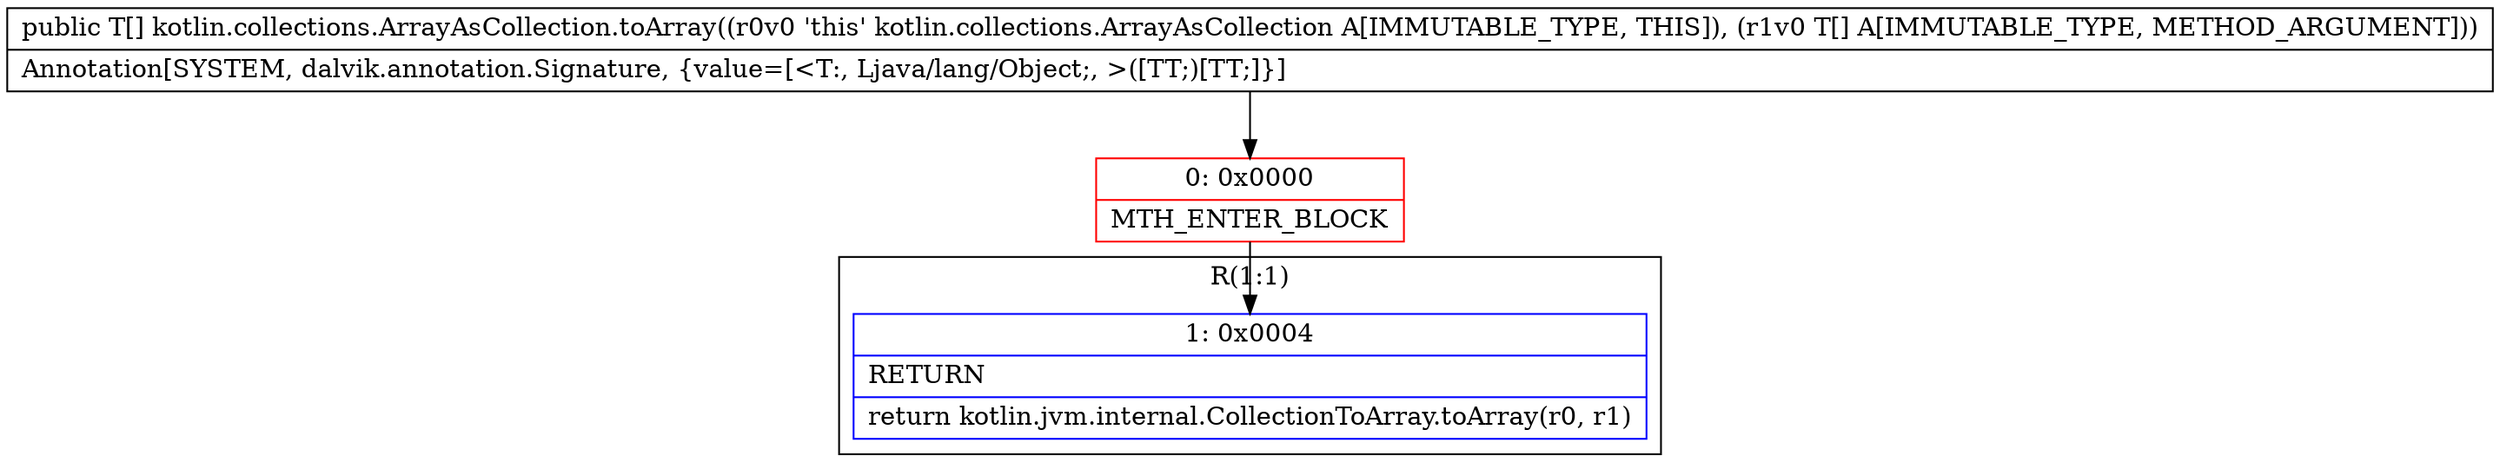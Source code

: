 digraph "CFG forkotlin.collections.ArrayAsCollection.toArray([Ljava\/lang\/Object;)[Ljava\/lang\/Object;" {
subgraph cluster_Region_1405805921 {
label = "R(1:1)";
node [shape=record,color=blue];
Node_1 [shape=record,label="{1\:\ 0x0004|RETURN\l|return kotlin.jvm.internal.CollectionToArray.toArray(r0, r1)\l}"];
}
Node_0 [shape=record,color=red,label="{0\:\ 0x0000|MTH_ENTER_BLOCK\l}"];
MethodNode[shape=record,label="{public T[] kotlin.collections.ArrayAsCollection.toArray((r0v0 'this' kotlin.collections.ArrayAsCollection A[IMMUTABLE_TYPE, THIS]), (r1v0 T[] A[IMMUTABLE_TYPE, METHOD_ARGUMENT]))  | Annotation[SYSTEM, dalvik.annotation.Signature, \{value=[\<T:, Ljava\/lang\/Object;, \>([TT;)[TT;]\}]\l}"];
MethodNode -> Node_0;
Node_0 -> Node_1;
}

